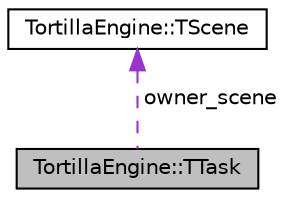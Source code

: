 digraph "TortillaEngine::TTask"
{
 // LATEX_PDF_SIZE
  edge [fontname="Helvetica",fontsize="10",labelfontname="Helvetica",labelfontsize="10"];
  node [fontname="Helvetica",fontsize="10",shape=record];
  Node1 [label="TortillaEngine::TTask",height=0.2,width=0.4,color="black", fillcolor="grey75", style="filled", fontcolor="black",tooltip="Base class for all the tasks."];
  Node2 -> Node1 [dir="back",color="darkorchid3",fontsize="10",style="dashed",label=" owner_scene" ,fontname="Helvetica"];
  Node2 [label="TortillaEngine::TScene",height=0.2,width=0.4,color="black", fillcolor="white", style="filled",URL="$class_tortilla_engine_1_1_t_scene.html",tooltip="A game scene."];
}
